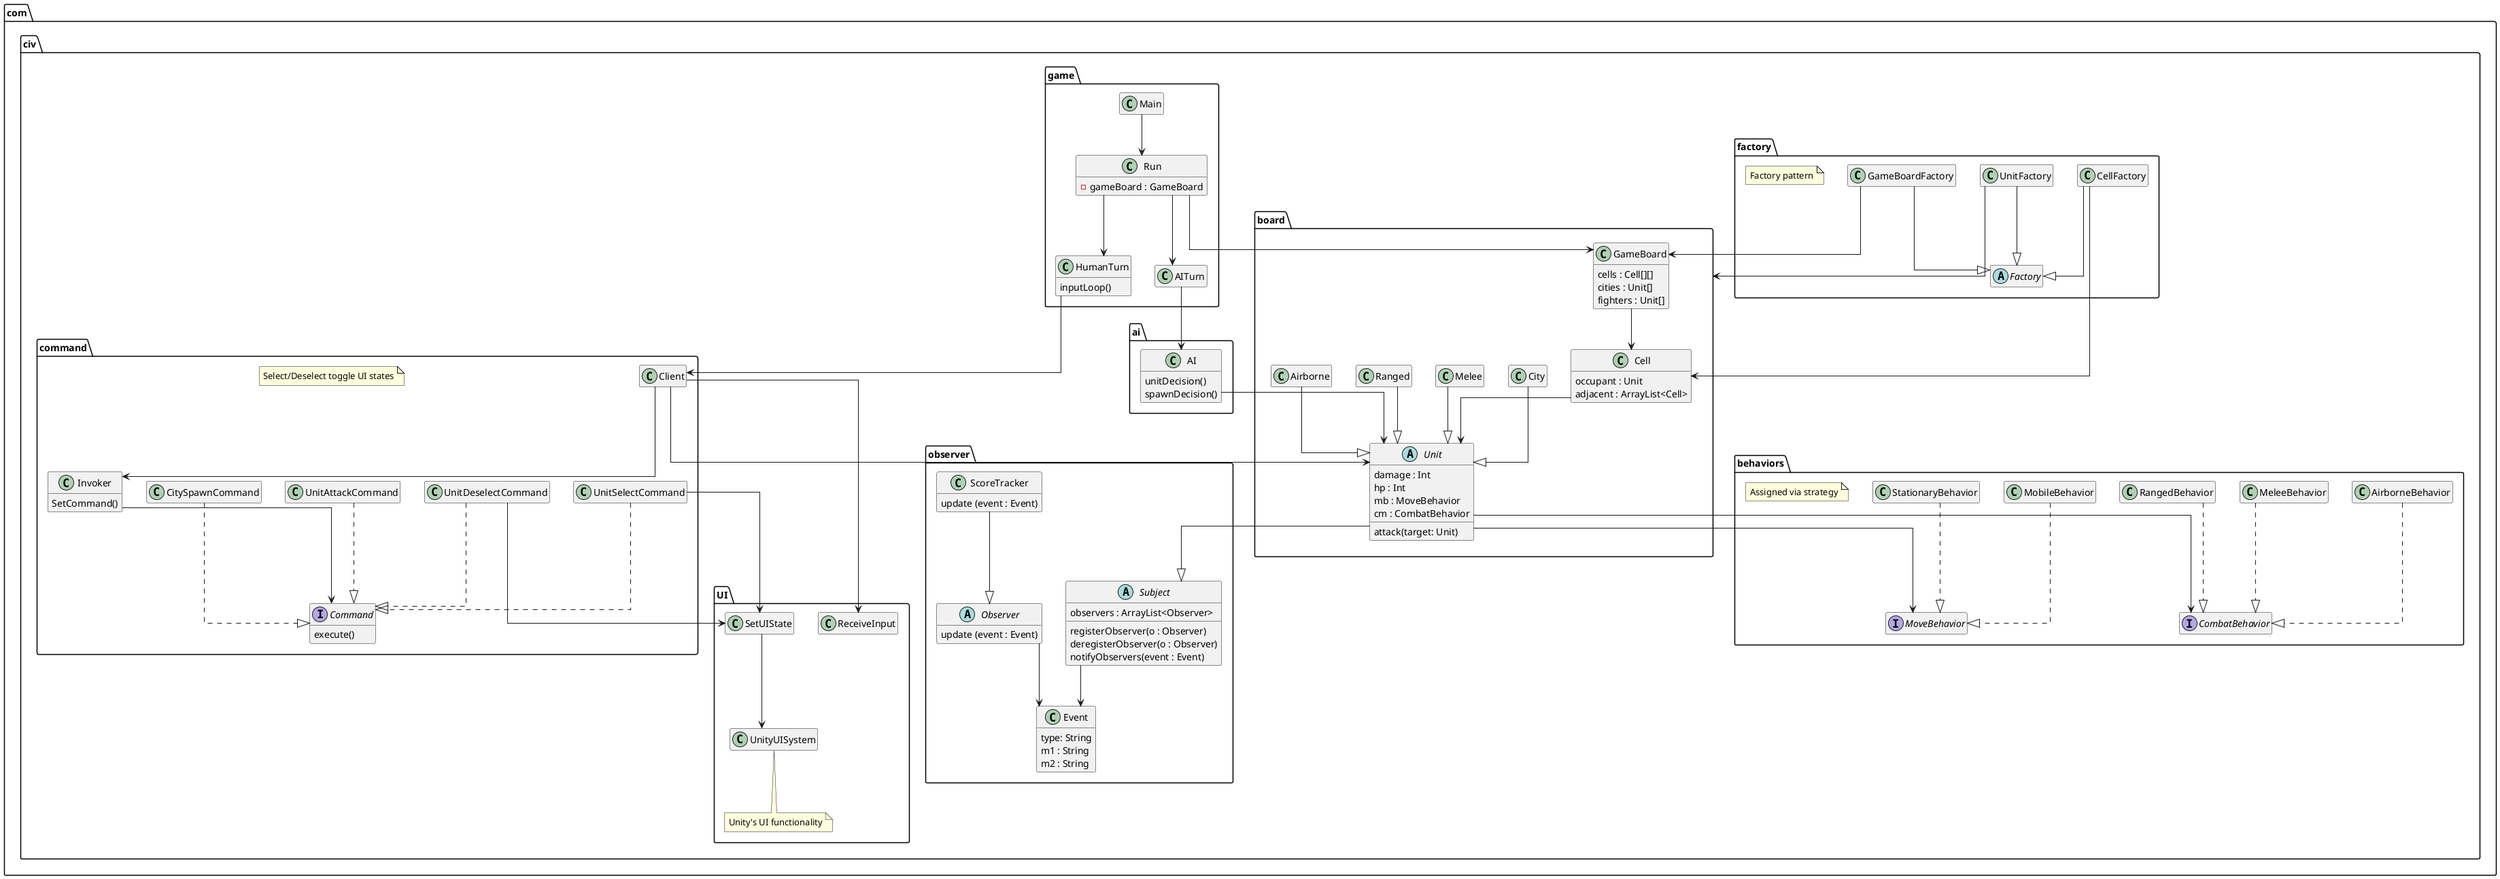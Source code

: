 @startuml

skinparam linetype ortho
hide empty members

package com.civ.board {
    class Cell {
        occupant : Unit    
        adjacent : ArrayList<Cell>
    }

    abstract class Unit {
        damage : Int
        hp : Int
        mb : MoveBehavior
        cm : CombatBehavior
        attack(target: Unit)
    }

    class City {}

    class Melee {}
    class Ranged {}
    class Airborne {}
    class GameBoard{
        cells : Cell[][]
        cities : Unit[]
        fighters : Unit[]
    }
}

package com.civ.factory {
    abstract Factory {}
    class CellFactory {

    }

    class UnitFactory {

    }

    class GameBoardFactory {}


    note as N3
    Factory pattern
    end note
}

package com.civ.behaviors {
    interface CombatBehavior {}

    interface MoveBehavior {}

    class MeleeBehavior {}
    class RangedBehavior {}
    class AirborneBehavior {}
    class MobileBehavior {}
    class StationaryBehavior {}

    note as N2
    Assigned via strategy
    end note
}

package com.civ.game {
    class Run {
        -gameBoard : GameBoard
    }

    class Main {}

    class HumanTurn{
        inputLoop()
    }

    class AITurn {

    }
}

package com.civ.ai {
    class AI {
        unitDecision()
        spawnDecision()
    }
}

package com.civ.command {
    class Client {

    }

    interface Command {
        execute()
    }

    class UnitSelectCommand {}
    class UnitDeselectCommand {}
    class UnitAttackCommand {}
    class CitySpawnCommand {}

    class Invoker {
        SetCommand()
    }

    note as N1
    Select/Deselect toggle UI states
    end note
}

package com.civ.UI {
    class ReceiveInput {}
    class SetUIState {}
    class UnityUISystem {}

    note bottom of UnityUISystem
    Unity's UI functionality
    end note
}

package com.civ.observer {
    abstract class Observer {
    update (event : Event)
    }

    abstract class Subject {
        observers : ArrayList<Observer>
        registerObserver(o : Observer)
        deregisterObserver(o : Observer)
        notifyObservers(event : Event)
    }

    class ScoreTracker {
        update (event : Event)
    }

    class Event {
        type: String
        m1 : String
        m2 : String
    }
}

Unit --|> Subject

City --|> Unit
Melee --|> Unit
Ranged --|> Unit
Airborne --|> Unit

MeleeBehavior ..|> CombatBehavior
RangedBehavior ..|> CombatBehavior
AirborneBehavior ..|> CombatBehavior
MobileBehavior ..|> MoveBehavior
StationaryBehavior ..|> MoveBehavior

GameBoard --> Cell
Cell --> Unit
Unit --> CombatBehavior
Unit --> MoveBehavior

CellFactory --|> Factory
UnitFactory --|> Factory

CellFactory --> Cell
UnitFactory --> com.civ.board
GameBoardFactory --> GameBoard
GameBoardFactory --|> Factory

Main --> Run

Run --> HumanTurn
Run --> AITurn
Run --> GameBoard

AITurn --> AI

Client --> ReceiveInput
HumanTurn --> Client


UnitSelectCommand ..|> Command
UnitDeselectCommand ..|> Command
UnitAttackCommand ..|> Command
CitySpawnCommand ..|> Command

Invoker --> Command
Client --> Invoker
AI --> Unit
Client --> Unit
SetUIState --> UnityUISystem

UnitSelectCommand --> SetUIState
UnitDeselectCommand --> SetUIState

Subject --> Event
Observer --> Event

ScoreTracker --|> Observer

@enduml